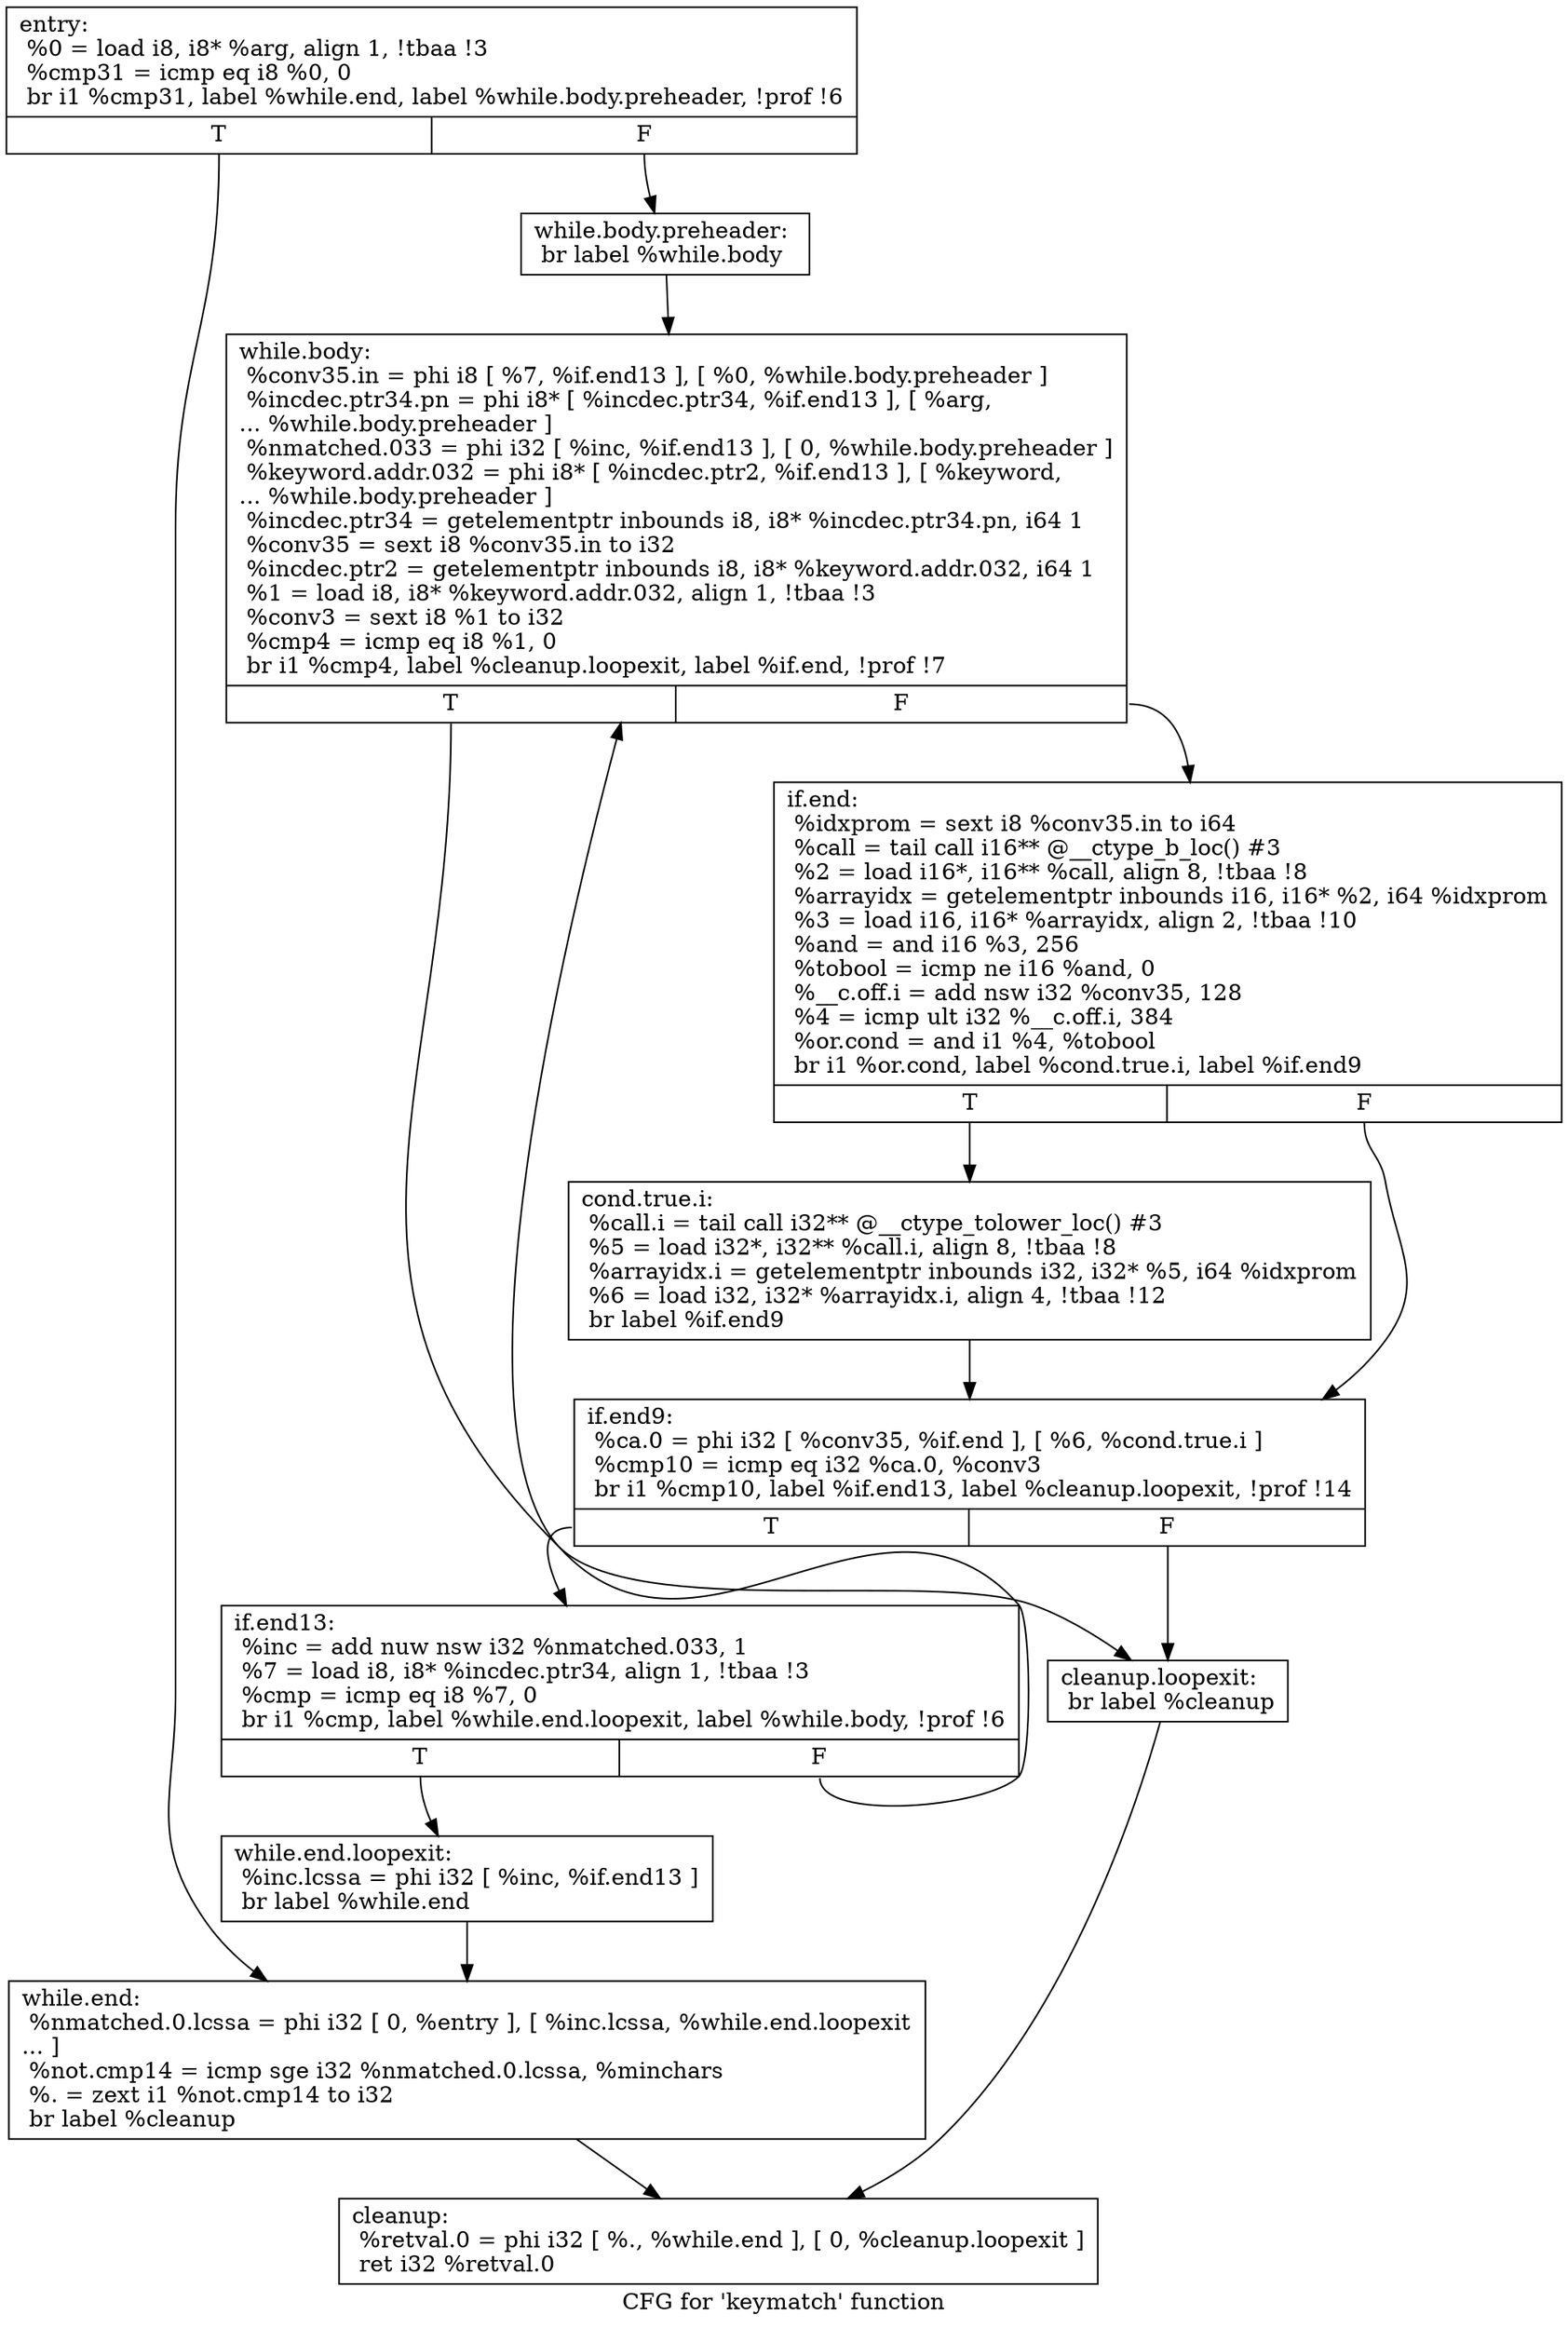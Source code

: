 digraph "CFG for 'keymatch' function" {
	label="CFG for 'keymatch' function";

	Node0x643fee0 [shape=record,label="{entry:\l  %0 = load i8, i8* %arg, align 1, !tbaa !3\l  %cmp31 = icmp eq i8 %0, 0\l  br i1 %cmp31, label %while.end, label %while.body.preheader, !prof !6\l|{<s0>T|<s1>F}}"];
	Node0x643fee0:s0 -> Node0x64417e0;
	Node0x643fee0:s1 -> Node0x64418f0;
	Node0x64418f0 [shape=record,label="{while.body.preheader:                             \l  br label %while.body\l}"];
	Node0x64418f0 -> Node0x6441bb0;
	Node0x6441bb0 [shape=record,label="{while.body:                                       \l  %conv35.in = phi i8 [ %7, %if.end13 ], [ %0, %while.body.preheader ]\l  %incdec.ptr34.pn = phi i8* [ %incdec.ptr34, %if.end13 ], [ %arg,\l... %while.body.preheader ]\l  %nmatched.033 = phi i32 [ %inc, %if.end13 ], [ 0, %while.body.preheader ]\l  %keyword.addr.032 = phi i8* [ %incdec.ptr2, %if.end13 ], [ %keyword,\l... %while.body.preheader ]\l  %incdec.ptr34 = getelementptr inbounds i8, i8* %incdec.ptr34.pn, i64 1\l  %conv35 = sext i8 %conv35.in to i32\l  %incdec.ptr2 = getelementptr inbounds i8, i8* %keyword.addr.032, i64 1\l  %1 = load i8, i8* %keyword.addr.032, align 1, !tbaa !3\l  %conv3 = sext i8 %1 to i32\l  %cmp4 = icmp eq i8 %1, 0\l  br i1 %cmp4, label %cleanup.loopexit, label %if.end, !prof !7\l|{<s0>T|<s1>F}}"];
	Node0x6441bb0:s0 -> Node0x6442d00;
	Node0x6441bb0:s1 -> Node0x6442de0;
	Node0x6442de0 [shape=record,label="{if.end:                                           \l  %idxprom = sext i8 %conv35.in to i64\l  %call = tail call i16** @__ctype_b_loc() #3\l  %2 = load i16*, i16** %call, align 8, !tbaa !8\l  %arrayidx = getelementptr inbounds i16, i16* %2, i64 %idxprom\l  %3 = load i16, i16* %arrayidx, align 2, !tbaa !10\l  %and = and i16 %3, 256\l  %tobool = icmp ne i16 %and, 0\l  %__c.off.i = add nsw i32 %conv35, 128\l  %4 = icmp ult i32 %__c.off.i, 384\l  %or.cond = and i1 %4, %tobool\l  br i1 %or.cond, label %cond.true.i, label %if.end9\l|{<s0>T|<s1>F}}"];
	Node0x6442de0:s0 -> Node0x6443c60;
	Node0x6442de0:s1 -> Node0x6443d10;
	Node0x6443c60 [shape=record,label="{cond.true.i:                                      \l  %call.i = tail call i32** @__ctype_tolower_loc() #3\l  %5 = load i32*, i32** %call.i, align 8, !tbaa !8\l  %arrayidx.i = getelementptr inbounds i32, i32* %5, i64 %idxprom\l  %6 = load i32, i32* %arrayidx.i, align 4, !tbaa !12\l  br label %if.end9\l}"];
	Node0x6443c60 -> Node0x6443d10;
	Node0x6443d10 [shape=record,label="{if.end9:                                          \l  %ca.0 = phi i32 [ %conv35, %if.end ], [ %6, %cond.true.i ]\l  %cmp10 = icmp eq i32 %ca.0, %conv3\l  br i1 %cmp10, label %if.end13, label %cleanup.loopexit, !prof !14\l|{<s0>T|<s1>F}}"];
	Node0x6443d10:s0 -> Node0x6441d10;
	Node0x6443d10:s1 -> Node0x6442d00;
	Node0x6441d10 [shape=record,label="{if.end13:                                         \l  %inc = add nuw nsw i32 %nmatched.033, 1\l  %7 = load i8, i8* %incdec.ptr34, align 1, !tbaa !3\l  %cmp = icmp eq i8 %7, 0\l  br i1 %cmp, label %while.end.loopexit, label %while.body, !prof !6\l|{<s0>T|<s1>F}}"];
	Node0x6441d10:s0 -> Node0x6444e30;
	Node0x6441d10:s1 -> Node0x6441bb0;
	Node0x6444e30 [shape=record,label="{while.end.loopexit:                               \l  %inc.lcssa = phi i32 [ %inc, %if.end13 ]\l  br label %while.end\l}"];
	Node0x6444e30 -> Node0x64417e0;
	Node0x64417e0 [shape=record,label="{while.end:                                        \l  %nmatched.0.lcssa = phi i32 [ 0, %entry ], [ %inc.lcssa, %while.end.loopexit\l... ]\l  %not.cmp14 = icmp sge i32 %nmatched.0.lcssa, %minchars\l  %. = zext i1 %not.cmp14 to i32\l  br label %cleanup\l}"];
	Node0x64417e0 -> Node0x6445730;
	Node0x6442d00 [shape=record,label="{cleanup.loopexit:                                 \l  br label %cleanup\l}"];
	Node0x6442d00 -> Node0x6445730;
	Node0x6445730 [shape=record,label="{cleanup:                                          \l  %retval.0 = phi i32 [ %., %while.end ], [ 0, %cleanup.loopexit ]\l  ret i32 %retval.0\l}"];
}
